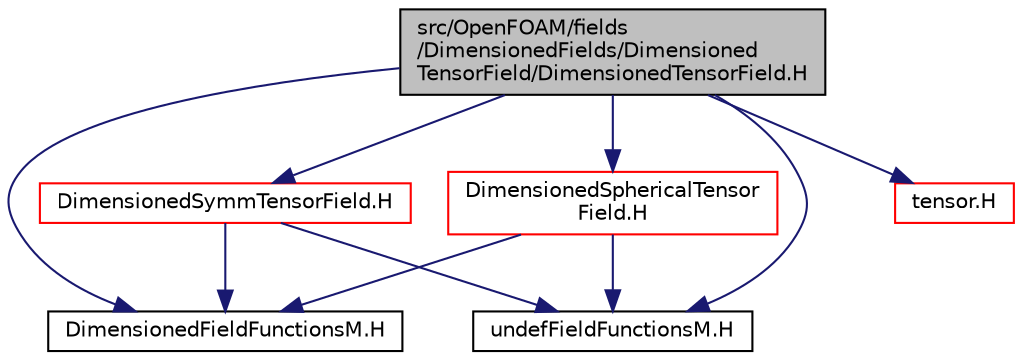 digraph "src/OpenFOAM/fields/DimensionedFields/DimensionedTensorField/DimensionedTensorField.H"
{
  bgcolor="transparent";
  edge [fontname="Helvetica",fontsize="10",labelfontname="Helvetica",labelfontsize="10"];
  node [fontname="Helvetica",fontsize="10",shape=record];
  Node1 [label="src/OpenFOAM/fields\l/DimensionedFields/Dimensioned\lTensorField/DimensionedTensorField.H",height=0.2,width=0.4,color="black", fillcolor="grey75", style="filled", fontcolor="black"];
  Node1 -> Node2 [color="midnightblue",fontsize="10",style="solid",fontname="Helvetica"];
  Node2 [label="DimensionedSphericalTensor\lField.H",height=0.2,width=0.4,color="red",URL="$a08229.html",tooltip="Specialisation of DimensionedField<T, GeoMesh> for sphericalTensor. "];
  Node2 -> Node3 [color="midnightblue",fontsize="10",style="solid",fontname="Helvetica"];
  Node3 [label="DimensionedFieldFunctionsM.H",height=0.2,width=0.4,color="black",URL="$a08218.html"];
  Node2 -> Node4 [color="midnightblue",fontsize="10",style="solid",fontname="Helvetica"];
  Node4 [label="undefFieldFunctionsM.H",height=0.2,width=0.4,color="black",URL="$a08279.html"];
  Node1 -> Node5 [color="midnightblue",fontsize="10",style="solid",fontname="Helvetica"];
  Node5 [label="DimensionedSymmTensorField.H",height=0.2,width=0.4,color="red",URL="$a08231.html",tooltip="SymmTensor specific part of the implementation of DimensionedField. "];
  Node5 -> Node3 [color="midnightblue",fontsize="10",style="solid",fontname="Helvetica"];
  Node5 -> Node4 [color="midnightblue",fontsize="10",style="solid",fontname="Helvetica"];
  Node1 -> Node6 [color="midnightblue",fontsize="10",style="solid",fontname="Helvetica"];
  Node6 [label="tensor.H",height=0.2,width=0.4,color="red",URL="$a09381.html"];
  Node1 -> Node3 [color="midnightblue",fontsize="10",style="solid",fontname="Helvetica"];
  Node1 -> Node4 [color="midnightblue",fontsize="10",style="solid",fontname="Helvetica"];
}
